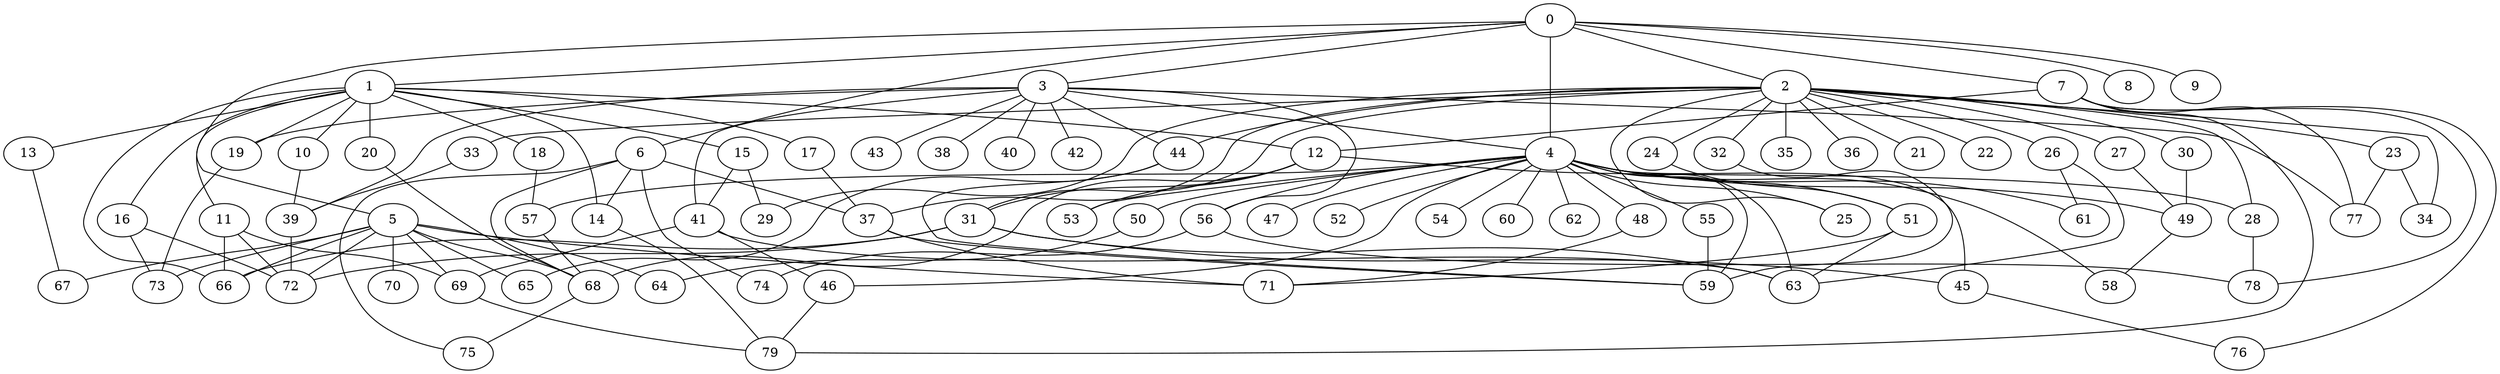 
graph graphname {
    0 -- 1
0 -- 2
0 -- 3
0 -- 4
0 -- 5
0 -- 6
0 -- 7
0 -- 8
0 -- 9
1 -- 10
1 -- 11
1 -- 12
1 -- 13
1 -- 14
1 -- 15
1 -- 16
1 -- 17
1 -- 18
1 -- 19
1 -- 20
1 -- 66
2 -- 32
2 -- 34
2 -- 35
2 -- 36
2 -- 37
2 -- 33
2 -- 21
2 -- 22
2 -- 23
2 -- 24
2 -- 25
2 -- 26
2 -- 27
2 -- 28
2 -- 29
2 -- 30
2 -- 31
2 -- 44
3 -- 38
3 -- 39
3 -- 40
3 -- 41
3 -- 42
3 -- 43
3 -- 44
3 -- 56
3 -- 77
3 -- 19
3 -- 4
4 -- 45
4 -- 46
4 -- 47
4 -- 48
4 -- 49
4 -- 50
4 -- 51
4 -- 52
4 -- 53
4 -- 54
4 -- 55
4 -- 56
4 -- 57
4 -- 58
4 -- 59
4 -- 60
4 -- 61
4 -- 62
4 -- 63
4 -- 25
5 -- 64
5 -- 66
5 -- 67
5 -- 68
5 -- 69
5 -- 70
5 -- 65
5 -- 72
5 -- 73
5 -- 71
6 -- 74
6 -- 75
6 -- 68
6 -- 14
6 -- 37
7 -- 76
7 -- 77
7 -- 78
7 -- 79
7 -- 12
10 -- 39
11 -- 72
11 -- 66
11 -- 69
12 -- 31
12 -- 68
12 -- 53
12 -- 28
13 -- 67
14 -- 79
15 -- 29
15 -- 41
16 -- 72
16 -- 73
17 -- 37
18 -- 57
19 -- 73
20 -- 68
23 -- 77
23 -- 34
24 -- 51
26 -- 61
26 -- 63
27 -- 49
28 -- 78
30 -- 49
31 -- 66
31 -- 63
31 -- 45
31 -- 72
32 -- 59
33 -- 39
37 -- 59
37 -- 71
39 -- 72
41 -- 63
41 -- 46
41 -- 69
44 -- 59
44 -- 65
45 -- 76
46 -- 79
48 -- 71
49 -- 58
50 -- 64
51 -- 71
51 -- 63
55 -- 59
56 -- 78
56 -- 74
57 -- 68
68 -- 75
69 -- 79

}

